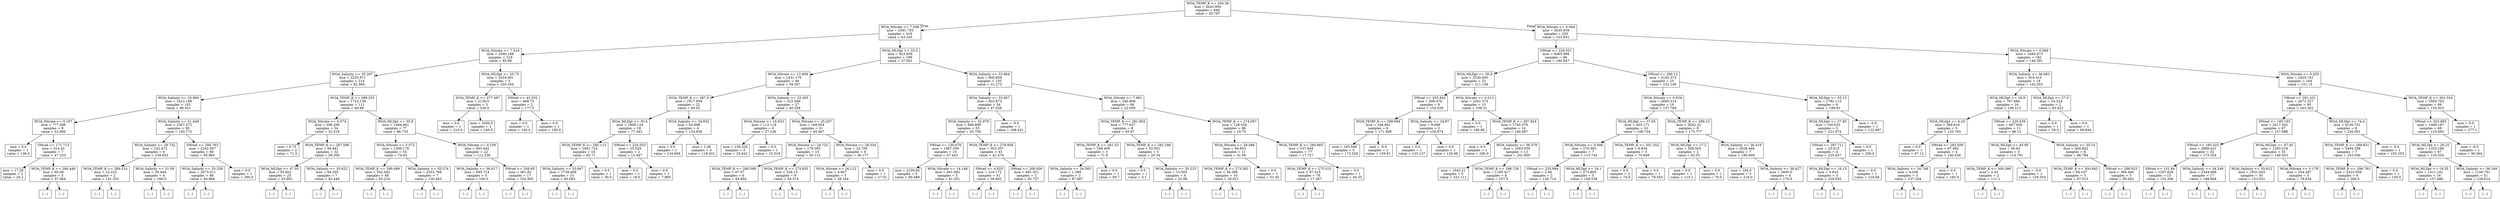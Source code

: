 digraph Tree {
node [shape=box] ;
0 [label="WOA_TEMP_K <= 294.36\nmse = 4442.804\nsamples = 648\nvalue = 93.787"] ;
1 [label="WOA_Nitrate <= 7.549\nmse = 2391.755\nsamples = 418\nvalue = 63.245"] ;
0 -> 1 [labeldistance=2.5, labelangle=45, headlabel="True"] ;
2 [label="WOA_Nitrate <= 7.518\nmse = 2590.186\nsamples = 219\nvalue = 85.99"] ;
1 -> 2 ;
3 [label="WOA_Salinity <= 35.267\nmse = 2235.971\nsamples = 214\nvalue = 82.984"] ;
2 -> 3 ;
4 [label="WOA_Salinity <= 20.994\nmse = 2412.188\nsamples = 103\nvalue = 96.421"] ;
3 -> 4 ;
5 [label="WOA_Nitrate <= 0.197\nmse = 777.498\nsamples = 8\nvalue = 52.906"] ;
4 -> 5 ;
6 [label="mse = 0.0\nsamples = 1\nvalue = 138.0"] ;
5 -> 6 ;
7 [label="SWrad <= 171.713\nmse = 314.42\nsamples = 7\nvalue = 47.233"] ;
5 -> 7 ;
8 [label="mse = 17.28\nsamples = 2\nvalue = 20.2"] ;
7 -> 8 ;
9 [label="WOA_TEMP_K <= 290.448\nmse = 60.09\nsamples = 5\nvalue = 57.064"] ;
7 -> 9 ;
10 [label="(...)"] ;
9 -> 10 ;
13 [label="(...)"] ;
9 -> 13 ;
16 [label="WOA_Salinity <= 31.449\nmse = 2367.372\nsamples = 95\nvalue = 100.772"] ;
4 -> 16 ;
17 [label="WOA_Salinity <= 29.732\nmse = 142.472\nsamples = 6\nvalue = 159.833"] ;
16 -> 17 ;
18 [label="WOA_TEMP_K <= 289.514\nmse = 22.222\nsamples = 2\nvalue = 141.333"] ;
17 -> 18 ;
19 [label="(...)"] ;
18 -> 19 ;
20 [label="(...)"] ;
18 -> 20 ;
21 [label="WOA_Salinity <= 31.09\nmse = 30.444\nsamples = 4\nvalue = 166.0"] ;
17 -> 21 ;
22 [label="(...)"] ;
21 -> 22 ;
27 [label="(...)"] ;
21 -> 27 ;
28 [label="SWrad <= 294.763\nmse = 2242.007\nsamples = 89\nvalue = 95.983"] ;
16 -> 28 ;
29 [label="WOA_Salinity <= 35.258\nmse = 2073.011\nsamples = 88\nvalue = 94.868"] ;
28 -> 29 ;
30 [label="(...)"] ;
29 -> 30 ;
183 [label="(...)"] ;
29 -> 183 ;
184 [label="mse = 0.0\nsamples = 1\nvalue = 260.0"] ;
28 -> 184 ;
185 [label="WOA_TEMP_K <= 289.253\nmse = 1722.139\nsamples = 111\nvalue = 69.99"] ;
3 -> 185 ;
186 [label="WOA_Nitrate <= 0.074\nmse = 206.206\nsamples = 34\nvalue = 32.319"] ;
185 -> 186 ;
187 [label="mse = 0.75\nsamples = 2\nvalue = 71.5"] ;
186 -> 187 ;
188 [label="WOA_TEMP_K <= 287.596\nmse = 94.841\nsamples = 32\nvalue = 29.306"] ;
186 -> 188 ;
189 [label="WOA_MLDpt <= 47.05\nmse = 55.602\nsamples = 25\nvalue = 25.962"] ;
188 -> 189 ;
190 [label="(...)"] ;
189 -> 190 ;
203 [label="(...)"] ;
189 -> 203 ;
214 [label="WOA_Salinity <= 35.622\nmse = 64.205\nsamples = 7\nvalue = 40.449"] ;
188 -> 214 ;
215 [label="(...)"] ;
214 -> 215 ;
216 [label="(...)"] ;
214 -> 216 ;
227 [label="WOA_MLDpt <= 55.8\nmse = 1484.861\nsamples = 77\nvalue = 86.733"] ;
185 -> 227 ;
228 [label="WOA_Nitrate <= 3.572\nmse = 1300.176\nsamples = 55\nvalue = 74.43"] ;
227 -> 228 ;
229 [label="WOA_TEMP_K <= 289.499\nmse = 542.042\nsamples = 48\nvalue = 65.216"] ;
228 -> 229 ;
230 [label="(...)"] ;
229 -> 230 ;
231 [label="(...)"] ;
229 -> 231 ;
300 [label="WOA_Salinity <= 35.574\nmse = 2253.768\nsamples = 7\nvalue = 130.483"] ;
228 -> 300 ;
301 [label="(...)"] ;
300 -> 301 ;
306 [label="(...)"] ;
300 -> 306 ;
311 [label="WOA_Nitrate <= 0.159\nmse = 903.442\nsamples = 22\nvalue = 112.238"] ;
227 -> 311 ;
312 [label="WOA_Salinity <= 36.617\nmse = 685.714\nsamples = 5\nvalue = 160.0"] ;
311 -> 312 ;
313 [label="(...)"] ;
312 -> 313 ;
316 [label="(...)"] ;
312 -> 316 ;
317 [label="SWrad <= 208.95\nmse = 381.92\nsamples = 17\nvalue = 102.405"] ;
311 -> 317 ;
318 [label="(...)"] ;
317 -> 318 ;
335 [label="(...)"] ;
317 -> 335 ;
340 [label="WOA_MLDpt <= 25.75\nmse = 2024.691\nsamples = 5\nvalue = 205.556"] ;
2 -> 340 ;
341 [label="WOA_TEMP_K <= 277.497\nmse = 2136.0\nsamples = 3\nvalue = 228.0"] ;
340 -> 341 ;
342 [label="mse = 0.0\nsamples = 1\nvalue = 210.0"] ;
341 -> 342 ;
343 [label="mse = 3200.0\nsamples = 2\nvalue = 240.0"] ;
341 -> 343 ;
344 [label="SWrad <= 43.332\nmse = 468.75\nsamples = 2\nvalue = 177.5"] ;
340 -> 344 ;
345 [label="mse = 0.0\nsamples = 1\nvalue = 140.0"] ;
344 -> 345 ;
346 [label="mse = 0.0\nsamples = 1\nvalue = 190.0"] ;
344 -> 346 ;
347 [label="WOA_MLDpt <= 33.3\nmse = 923.839\nsamples = 199\nvalue = 37.561"] ;
1 -> 347 ;
348 [label="WOA_Nitrate <= 12.609\nmse = 1431.176\nsamples = 49\nvalue = 59.267"] ;
347 -> 348 ;
349 [label="WOA_TEMP_K <= 287.9\nmse = 1917.959\nsamples = 22\nvalue = 85.02"] ;
348 -> 349 ;
350 [label="WOA_MLDpt <= 30.4\nmse = 1909.124\nsamples = 18\nvalue = 77.343"] ;
349 -> 350 ;
351 [label="WOA_TEMP_K <= 285.113\nmse = 1691.724\nsamples = 16\nvalue = 82.71"] ;
350 -> 351 ;
352 [label="WOA_Salinity <= 33.647\nmse = 1739.409\nsamples = 15\nvalue = 85.683"] ;
351 -> 352 ;
353 [label="(...)"] ;
352 -> 353 ;
354 [label="(...)"] ;
352 -> 354 ;
357 [label="mse = 0.0\nsamples = 1\nvalue = 50.0"] ;
351 -> 357 ;
358 [label="SWrad <= 224.553\nmse = 25.529\nsamples = 2\nvalue = 12.947"] ;
350 -> 358 ;
359 [label="mse = 0.0\nsamples = 1\nvalue = 18.0"] ;
358 -> 359 ;
360 [label="mse = 0.0\nsamples = 1\nvalue = 7.895"] ;
358 -> 360 ;
361 [label="WOA_Salinity <= 34.932\nmse = 63.998\nsamples = 4\nvalue = 124.938"] ;
349 -> 361 ;
362 [label="mse = 0.0\nsamples = 1\nvalue = 134.669"] ;
361 -> 362 ;
363 [label="mse = 1.46\nsamples = 3\nvalue = 118.451"] ;
361 -> 363 ;
364 [label="WOA_Salinity <= 33.265\nmse = 221.046\nsamples = 27\nvalue = 40.258"] ;
348 -> 364 ;
365 [label="WOA_Nitrate <= 18.633\nmse = 112.118\nsamples = 6\nvalue = 27.236"] ;
364 -> 365 ;
366 [label="mse = 139.326\nsamples = 5\nvalue = 25.642"] ;
365 -> 366 ;
367 [label="mse = 0.0\nsamples = 1\nvalue = 32.018"] ;
365 -> 367 ;
368 [label="WOA_Nitrate <= 25.207\nmse = 169.654\nsamples = 21\nvalue = 45.467"] ;
364 -> 368 ;
369 [label="WOA_Nitrate <= 24.722\nmse = 178.395\nsamples = 15\nvalue = 50.112"] ;
368 -> 369 ;
370 [label="WOA_TEMP_K <= 280.589\nmse = 67.07\nsamples = 6\nvalue = 44.904"] ;
369 -> 370 ;
371 [label="(...)"] ;
370 -> 371 ;
378 [label="(...)"] ;
370 -> 378 ;
379 [label="WOA_TEMP_K <= 273.835\nmse = 229.13\nsamples = 9\nvalue = 54.374"] ;
369 -> 379 ;
380 [label="(...)"] ;
379 -> 380 ;
381 [label="(...)"] ;
379 -> 381 ;
384 [label="WOA_Nitrate <= 28.334\nmse = 22.705\nsamples = 6\nvalue = 36.177"] ;
368 -> 384 ;
385 [label="WOA_Nitrate <= 26.122\nmse = 4.907\nsamples = 5\nvalue = 38.344"] ;
384 -> 385 ;
386 [label="(...)"] ;
385 -> 386 ;
391 [label="(...)"] ;
385 -> 391 ;
394 [label="mse = 0.0\nsamples = 1\nvalue = 27.51"] ;
384 -> 394 ;
395 [label="WOA_Salinity <= 33.864\nmse = 600.859\nsamples = 150\nvalue = 31.273"] ;
347 -> 395 ;
396 [label="WOA_Salinity <= 33.857\nmse = 822.873\nsamples = 54\nvalue = 47.028"] ;
395 -> 396 ;
397 [label="WOA_Salinity <= 32.979\nmse = 669.899\nsamples = 53\nvalue = 45.709"] ;
396 -> 397 ;
398 [label="SWrad <= 130.676\nmse = 1987.309\nsamples = 10\nvalue = 67.443"] ;
397 -> 398 ;
399 [label="mse = 2239.83\nsamples = 5\nvalue = 80.489"] ;
398 -> 399 ;
400 [label="WOA_Nitrate <= 14.148\nmse = 461.082\nsamples = 5\nvalue = 41.351"] ;
398 -> 400 ;
401 [label="(...)"] ;
400 -> 401 ;
402 [label="(...)"] ;
400 -> 402 ;
403 [label="WOA_TEMP_K <= 279.958\nmse = 303.307\nsamples = 43\nvalue = 41.474"] ;
397 -> 403 ;
404 [label="SWrad <= 4.825\nmse = 216.172\nsamples = 41\nvalue = 39.802"] ;
403 -> 404 ;
405 [label="(...)"] ;
404 -> 405 ;
408 [label="(...)"] ;
404 -> 408 ;
475 [label="SWrad <= 206.926\nmse = 681.051\nsamples = 2\nvalue = 82.737"] ;
403 -> 475 ;
476 [label="(...)"] ;
475 -> 476 ;
477 [label="(...)"] ;
475 -> 477 ;
478 [label="mse = -0.0\nsamples = 1\nvalue = 168.421"] ;
396 -> 478 ;
479 [label="WOA_Nitrate <= 7.681\nmse = 240.909\nsamples = 96\nvalue = 22.058"] ;
395 -> 479 ;
480 [label="WOA_TEMP_K <= 281.954\nmse = 777.627\nsamples = 8\nvalue = 45.97"] ;
479 -> 480 ;
481 [label="WOA_TEMP_K <= 281.53\nmse = 189.409\nsamples = 3\nvalue = 71.6"] ;
480 -> 481 ;
482 [label="WOA_Salinity <= 34.583\nmse = 1.389\nsamples = 2\nvalue = 87.467"] ;
481 -> 482 ;
483 [label="(...)"] ;
482 -> 483 ;
484 [label="(...)"] ;
482 -> 484 ;
485 [label="mse = 0.0\nsamples = 1\nvalue = 59.7"] ;
481 -> 485 ;
486 [label="WOA_TEMP_K <= 282.186\nmse = 52.051\nsamples = 5\nvalue = 20.34"] ;
480 -> 486 ;
487 [label="mse = 0.0\nsamples = 1\nvalue = 5.1"] ;
486 -> 487 ;
488 [label="WOA_Salinity <= 35.223\nmse = 15.565\nsamples = 4\nvalue = 22.88"] ;
486 -> 488 ;
489 [label="(...)"] ;
488 -> 489 ;
492 [label="(...)"] ;
488 -> 492 ;
493 [label="WOA_TEMP_K <= 274.097\nmse = 128.554\nsamples = 88\nvalue = 19.75"] ;
479 -> 493 ;
494 [label="WOA_Nitrate <= 29.486\nmse = 94.653\nsamples = 11\nvalue = 31.06"] ;
493 -> 494 ;
495 [label="WOA_TEMP_K <= 273.582\nmse = 58.386\nsamples = 10\nvalue = 29.021"] ;
494 -> 495 ;
496 [label="(...)"] ;
495 -> 496 ;
509 [label="(...)"] ;
495 -> 509 ;
514 [label="mse = 0.0\nsamples = 1\nvalue = 51.45"] ;
494 -> 514 ;
515 [label="WOA_TEMP_K <= 284.665\nmse = 107.645\nsamples = 77\nvalue = 17.727"] ;
493 -> 515 ;
516 [label="WOA_TEMP_K <= 275.015\nmse = 97.515\nsamples = 76\nvalue = 17.287"] ;
515 -> 516 ;
517 [label="(...)"] ;
516 -> 517 ;
532 [label="(...)"] ;
516 -> 532 ;
603 [label="mse = 0.0\nsamples = 1\nvalue = 44.35"] ;
515 -> 603 ;
604 [label="WOA_Nitrate <= 0.044\nmse = 3035.939\nsamples = 230\nvalue = 153.831"] ;
0 -> 604 [labeldistance=2.5, labelangle=-45, headlabel="False"] ;
605 [label="SWrad <= 228.551\nmse = 4065.998\nsamples = 48\nvalue = 180.847"] ;
604 -> 605 ;
606 [label="WOA_MLDpt <= 30.9\nmse = 3230.405\nsamples = 23\nvalue = 211.138"] ;
605 -> 606 ;
607 [label="SWrad <= 203.842\nmse = 506.476\nsamples = 8\nvalue = 154.529"] ;
606 -> 607 ;
608 [label="WOA_TEMP_K <= 298.694\nmse = 164.941\nsamples = 6\nvalue = 171.569"] ;
607 -> 608 ;
609 [label="mse = 165.546\nsamples = 5\nvalue = 173.528"] ;
608 -> 609 ;
610 [label="mse = -0.0\nsamples = 1\nvalue = 159.81"] ;
608 -> 610 ;
611 [label="WOA_Salinity <= 34.87\nmse = 9.099\nsamples = 2\nvalue = 130.674"] ;
607 -> 611 ;
612 [label="mse = 0.0\nsamples = 1\nvalue = 133.137"] ;
611 -> 612 ;
613 [label="mse = 0.0\nsamples = 1\nvalue = 126.98"] ;
611 -> 613 ;
614 [label="WOA_Nitrate <= 0.013\nmse = 2261.374\nsamples = 15\nvalue = 238.31"] ;
606 -> 614 ;
615 [label="mse = 0.0\nsamples = 1\nvalue = 148.88"] ;
614 -> 615 ;
616 [label="WOA_TEMP_K <= 297.824\nmse = 1702.079\nsamples = 14\nvalue = 246.087"] ;
614 -> 616 ;
617 [label="mse = 0.0\nsamples = 1\nvalue = 290.0"] ;
616 -> 617 ;
618 [label="WOA_Salinity <= 36.379\nmse = 1663.039\nsamples = 13\nvalue = 241.905"] ;
616 -> 618 ;
619 [label="mse = 1543.21\nsamples = 5\nvalue = 221.111"] ;
618 -> 619 ;
620 [label="WOA_TEMP_K <= 298.726\nmse = 1185.417\nsamples = 8\nvalue = 257.5"] ;
618 -> 620 ;
621 [label="(...)"] ;
620 -> 621 ;
622 [label="(...)"] ;
620 -> 622 ;
625 [label="SWrad <= 290.12\nmse = 3162.374\nsamples = 25\nvalue = 152.109"] ;
605 -> 625 ;
626 [label="WOA_Nitrate <= 0.034\nmse = 2685.314\nsamples = 19\nvalue = 137.769"] ;
625 -> 626 ;
627 [label="WOA_MLDpt <= 37.65\nmse = 455.171\nsamples = 10\nvalue = 108.704"] ;
626 -> 627 ;
628 [label="WOA_Nitrate <= 0.006\nmse = 270.363\nsamples = 7\nvalue = 115.744"] ;
627 -> 628 ;
629 [label="SWrad <= 235.984\nmse = 2.48\nsamples = 2\nvalue = 128.714"] ;
628 -> 629 ;
630 [label="(...)"] ;
629 -> 630 ;
631 [label="(...)"] ;
629 -> 631 ;
632 [label="WOA_MLDpt <= 16.1\nmse = 273.805\nsamples = 5\nvalue = 108.538"] ;
628 -> 632 ;
633 [label="(...)"] ;
632 -> 633 ;
634 [label="(...)"] ;
632 -> 634 ;
641 [label="WOA_TEMP_K <= 301.352\nmse = 6.834\nsamples = 3\nvalue = 75.848"] ;
627 -> 641 ;
642 [label="mse = 0.0\nsamples = 2\nvalue = 74.0"] ;
641 -> 642 ;
643 [label="mse = 0.0\nsamples = 1\nvalue = 79.545"] ;
641 -> 643 ;
644 [label="WOA_TEMP_K <= 299.13\nmse = 3052.32\nsamples = 9\nvalue = 175.777"] ;
626 -> 644 ;
645 [label="WOA_MLDpt <= 17.2\nmse = 508.503\nsamples = 2\nvalue = 92.55"] ;
644 -> 645 ;
646 [label="mse = 0.0\nsamples = 1\nvalue = 115.1"] ;
645 -> 646 ;
647 [label="mse = 0.0\nsamples = 1\nvalue = 70.0"] ;
645 -> 647 ;
648 [label="WOA_Salinity <= 36.416\nmse = 2026.446\nsamples = 7\nvalue = 190.909"] ;
644 -> 648 ;
649 [label="mse = 184.0\nsamples = 3\nvalue = 216.0"] ;
648 -> 649 ;
650 [label="WOA_Salinity <= 36.427\nmse = 2600.0\nsamples = 4\nvalue = 170.0"] ;
648 -> 650 ;
651 [label="(...)"] ;
650 -> 651 ;
652 [label="(...)"] ;
650 -> 652 ;
653 [label="WOA_MLDpt <= 55.15\nmse = 1782.113\nsamples = 6\nvalue = 199.91"] ;
625 -> 653 ;
654 [label="WOA_MLDpt <= 27.95\nmse = 100.632\nsamples = 5\nvalue = 221.974"] ;
653 -> 654 ;
655 [label="SWrad <= 297.711\nmse = 23.513\nsamples = 4\nvalue = 225.637"] ;
654 -> 655 ;
656 [label="WOA_MLDpt <= 16.15\nmse = 0.623\nsamples = 3\nvalue = 229.035"] ;
655 -> 656 ;
657 [label="(...)"] ;
656 -> 657 ;
658 [label="(...)"] ;
656 -> 658 ;
659 [label="mse = -0.0\nsamples = 1\nvalue = 218.84"] ;
655 -> 659 ;
660 [label="mse = 0.0\nsamples = 1\nvalue = 200.0"] ;
654 -> 660 ;
661 [label="mse = -0.0\nsamples = 1\nvalue = 122.687"] ;
653 -> 661 ;
662 [label="WOA_Nitrate <= 0.069\nmse = 2495.973\nsamples = 182\nvalue = 146.391"] ;
604 -> 662 ;
663 [label="WOA_Salinity <= 36.693\nmse = 916.415\nsamples = 18\nvalue = 102.503"] ;
662 -> 663 ;
664 [label="WOA_MLDpt <= 18.9\nmse = 767.684\nsamples = 16\nvalue = 109.213"] ;
663 -> 664 ;
665 [label="WOA_MLDpt <= 6.25\nmse = 369.816\nsamples = 5\nvalue = 133.763"] ;
664 -> 665 ;
666 [label="mse = 0.0\nsamples = 1\nvalue = 87.12"] ;
665 -> 666 ;
667 [label="SWrad <= 282.509\nmse = 67.462\nsamples = 4\nvalue = 140.426"] ;
665 -> 667 ;
668 [label="WOA_Salinity <= 34.748\nmse = 4.206\nsamples = 3\nvalue = 137.164"] ;
667 -> 668 ;
669 [label="(...)"] ;
668 -> 669 ;
670 [label="(...)"] ;
668 -> 670 ;
671 [label="mse = 0.0\nsamples = 1\nvalue = 160.0"] ;
667 -> 671 ;
672 [label="SWrad <= 220.639\nmse = 487.009\nsamples = 11\nvalue = 96.12"] ;
664 -> 672 ;
673 [label="WOA_MLDpt <= 45.95\nmse = 56.43\nsamples = 3\nvalue = 114.791"] ;
672 -> 673 ;
674 [label="WOA_TEMP_K <= 300.386\nmse = 2.43\nsamples = 2\nvalue = 111.1"] ;
673 -> 674 ;
675 [label="(...)"] ;
674 -> 675 ;
676 [label="(...)"] ;
674 -> 676 ;
677 [label="mse = -0.0\nsamples = 1\nvalue = 129.554"] ;
673 -> 677 ;
678 [label="WOA_Salinity <= 35.14\nmse = 440.842\nsamples = 8\nvalue = 86.784"] ;
672 -> 678 ;
679 [label="WOA_TEMP_K <= 300.842\nmse = 84.107\nsamples = 3\nvalue = 67.515"] ;
678 -> 679 ;
680 [label="(...)"] ;
679 -> 680 ;
681 [label="(...)"] ;
679 -> 681 ;
682 [label="SWrad <= 288.923\nmse = 366.406\nsamples = 5\nvalue = 95.042"] ;
678 -> 682 ;
683 [label="(...)"] ;
682 -> 683 ;
686 [label="(...)"] ;
682 -> 686 ;
691 [label="WOA_MLDpt <= 27.0\nmse = 24.224\nsamples = 2\nvalue = 63.922"] ;
663 -> 691 ;
692 [label="mse = 0.0\nsamples = 1\nvalue = 59.0"] ;
691 -> 692 ;
693 [label="mse = 0.0\nsamples = 1\nvalue = 68.844"] ;
691 -> 693 ;
694 [label="WOA_Nitrate <= 0.255\nmse = 2435.741\nsamples = 164\nvalue = 151.15"] ;
662 -> 694 ;
695 [label="SWrad <= 291.431\nmse = 2672.327\nsamples = 95\nvalue = 163.302"] ;
694 -> 695 ;
696 [label="SWrad <= 185.193\nmse = 2017.342\nsamples = 87\nvalue = 157.988"] ;
695 -> 696 ;
697 [label="SWrad <= 160.325\nmse = 2808.421\nsamples = 32\nvalue = 173.354"] ;
696 -> 697 ;
698 [label="SWrad <= 151.84\nmse = 1297.626\nsamples = 15\nvalue = 152.206"] ;
697 -> 698 ;
699 [label="(...)"] ;
698 -> 699 ;
714 [label="(...)"] ;
698 -> 714 ;
721 [label="WOA_Salinity <= 34.249\nmse = 3344.068\nsamples = 17\nvalue = 188.668"] ;
697 -> 721 ;
722 [label="(...)"] ;
721 -> 722 ;
727 [label="(...)"] ;
721 -> 727 ;
736 [label="WOA_MLDpt <= 47.45\nmse = 1293.318\nsamples = 55\nvalue = 148.503"] ;
696 -> 736 ;
737 [label="WOA_Salinity <= 35.612\nmse = 1031.043\nsamples = 50\nvalue = 153.021"] ;
736 -> 737 ;
738 [label="(...)"] ;
737 -> 738 ;
791 [label="(...)"] ;
737 -> 791 ;
810 [label="WOA_Nitrate <= 0.178\nmse = 254.287\nsamples = 5\nvalue = 79.834"] ;
736 -> 810 ;
811 [label="(...)"] ;
810 -> 811 ;
816 [label="(...)"] ;
810 -> 816 ;
819 [label="WOA_MLDpt <= 74.4\nmse = 6130.751\nsamples = 8\nvalue = 226.591"] ;
695 -> 819 ;
820 [label="WOA_TEMP_K <= 299.831\nmse = 3494.298\nsamples = 7\nvalue = 253.556"] ;
819 -> 820 ;
821 [label="WOA_TEMP_K <= 299.783\nmse = 2423.058\nsamples = 6\nvalue = 266.5"] ;
820 -> 821 ;
822 [label="(...)"] ;
821 -> 822 ;
829 [label="(...)"] ;
821 -> 829 ;
830 [label="mse = 0.0\nsamples = 1\nvalue = 150.0"] ;
820 -> 830 ;
831 [label="mse = -0.0\nsamples = 1\nvalue = 105.253"] ;
819 -> 831 ;
832 [label="WOA_TEMP_K <= 301.554\nmse = 1665.702\nsamples = 69\nvalue = 135.023"] ;
694 -> 832 ;
833 [label="SWrad <= 303.665\nmse = 1489.187\nsamples = 68\nvalue = 133.683"] ;
832 -> 833 ;
834 [label="WOA_MLDpt <= 26.25\nmse = 1332.188\nsamples = 67\nvalue = 135.554"] ;
833 -> 834 ;
835 [label="WOA_MLDpt <= 18.35\nmse = 1411.241\nsamples = 16\nvalue = 157.486"] ;
834 -> 835 ;
836 [label="(...)"] ;
835 -> 836 ;
853 [label="(...)"] ;
835 -> 853 ;
862 [label="WOA_Salinity <= 36.169\nmse = 1106.791\nsamples = 51\nvalue = 128.614"] ;
834 -> 862 ;
863 [label="(...)"] ;
862 -> 863 ;
930 [label="(...)"] ;
862 -> 930 ;
951 [label="mse = -0.0\nsamples = 1\nvalue = 36.364"] ;
833 -> 951 ;
952 [label="mse = 0.0\nsamples = 1\nvalue = 277.1"] ;
832 -> 952 ;
}